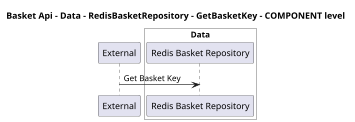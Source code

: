 @startuml
skinparam dpi 60

title Basket Api - Data - RedisBasketRepository - GetBasketKey - COMPONENT level

participant "External" as C4InterFlow.Utils.ExternalSystem

box "Basket Api" #White

    
box "Data" #White

    participant "Redis Basket Repository" as dotnet.eShop.Architecture.SoftwareSystems.BasketApi.Containers.Data.Components.RedisBasketRepository
end box

end box


C4InterFlow.Utils.ExternalSystem -> dotnet.eShop.Architecture.SoftwareSystems.BasketApi.Containers.Data.Components.RedisBasketRepository : Get Basket Key


@enduml
